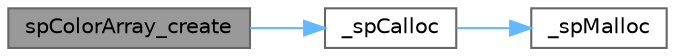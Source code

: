 digraph "spColorArray_create"
{
 // LATEX_PDF_SIZE
  bgcolor="transparent";
  edge [fontname=Helvetica,fontsize=10,labelfontname=Helvetica,labelfontsize=10];
  node [fontname=Helvetica,fontsize=10,shape=box,height=0.2,width=0.4];
  rankdir="LR";
  Node1 [id="Node000001",label="spColorArray_create",height=0.2,width=0.4,color="gray40", fillcolor="grey60", style="filled", fontcolor="black",tooltip=" "];
  Node1 -> Node2 [id="edge1_Node000001_Node000002",color="steelblue1",style="solid",tooltip=" "];
  Node2 [id="Node000002",label="_spCalloc",height=0.2,width=0.4,color="grey40", fillcolor="white", style="filled",URL="$extension_8c.html#a995f970a5cb4041e11dfaf59308748f5",tooltip=" "];
  Node2 -> Node3 [id="edge2_Node000002_Node000003",color="steelblue1",style="solid",tooltip=" "];
  Node3 [id="Node000003",label="_spMalloc",height=0.2,width=0.4,color="grey40", fillcolor="white", style="filled",URL="$extension_8c.html#ae3a3b71fe5945c7a322da20efa6a3a42",tooltip=" "];
}
